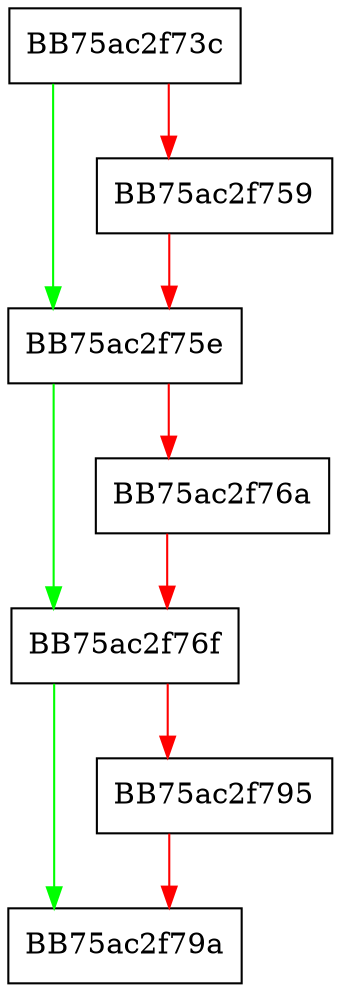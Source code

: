 digraph WriteRelativeSector {
  node [shape="box"];
  graph [splines=ortho];
  BB75ac2f73c -> BB75ac2f75e [color="green"];
  BB75ac2f73c -> BB75ac2f759 [color="red"];
  BB75ac2f759 -> BB75ac2f75e [color="red"];
  BB75ac2f75e -> BB75ac2f76f [color="green"];
  BB75ac2f75e -> BB75ac2f76a [color="red"];
  BB75ac2f76a -> BB75ac2f76f [color="red"];
  BB75ac2f76f -> BB75ac2f79a [color="green"];
  BB75ac2f76f -> BB75ac2f795 [color="red"];
  BB75ac2f795 -> BB75ac2f79a [color="red"];
}
